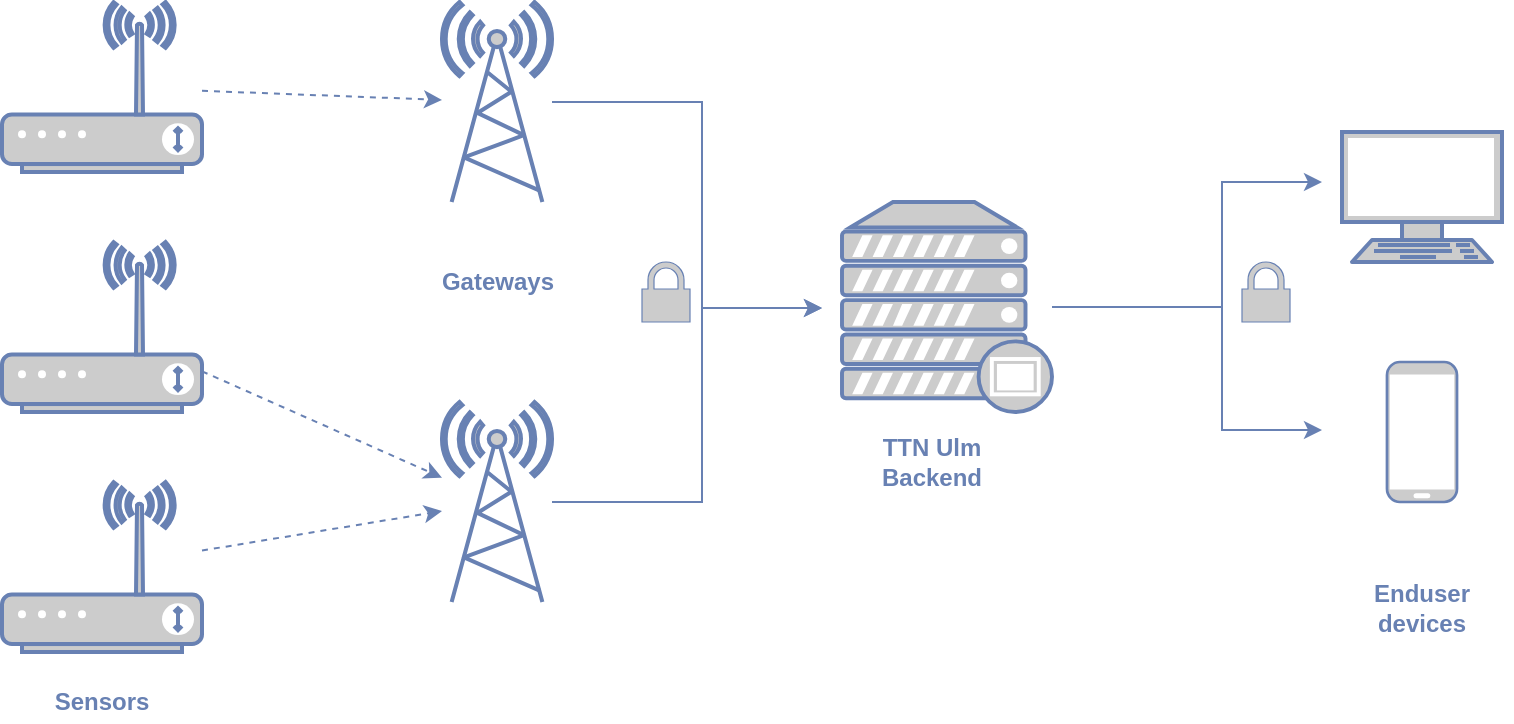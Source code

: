 <mxfile version="13.9.9" type="device"><diagram id="6zVxeu7UNJu7dvwYAVkF" name="Seite-1"><mxGraphModel dx="1185" dy="685" grid="1" gridSize="10" guides="1" tooltips="1" connect="1" arrows="1" fold="1" page="1" pageScale="1" pageWidth="1169" pageHeight="827" math="0" shadow="0"><root><mxCell id="0"/><mxCell id="1" parent="0"/><mxCell id="zO5EaAkZSc92A5e_YCSB-18" style="edgeStyle=orthogonalEdgeStyle;rounded=0;orthogonalLoop=1;jettySize=auto;html=1;strokeColor=#6881B3;" edge="1" parent="1" source="zO5EaAkZSc92A5e_YCSB-1"><mxGeometry relative="1" as="geometry"><mxPoint x="450" y="193" as="targetPoint"/><Array as="points"><mxPoint x="390" y="90"/><mxPoint x="390" y="193"/></Array></mxGeometry></mxCell><mxCell id="zO5EaAkZSc92A5e_YCSB-1" value="" style="fontColor=#0066CC;verticalAlign=top;verticalLabelPosition=bottom;labelPosition=center;align=center;html=1;outlineConnect=0;fillColor=#CCCCCC;strokeColor=#6881B3;gradientColor=none;gradientDirection=north;strokeWidth=2;shape=mxgraph.networks.radio_tower;" vertex="1" parent="1"><mxGeometry x="260" y="40" width="55" height="100" as="geometry"/></mxCell><mxCell id="zO5EaAkZSc92A5e_YCSB-19" style="edgeStyle=orthogonalEdgeStyle;rounded=0;orthogonalLoop=1;jettySize=auto;html=1;strokeColor=#6881B3;" edge="1" parent="1" source="zO5EaAkZSc92A5e_YCSB-5"><mxGeometry relative="1" as="geometry"><mxPoint x="700" y="130" as="targetPoint"/><Array as="points"><mxPoint x="650" y="193"/><mxPoint x="650" y="130"/><mxPoint x="700" y="130"/></Array></mxGeometry></mxCell><mxCell id="zO5EaAkZSc92A5e_YCSB-20" style="edgeStyle=orthogonalEdgeStyle;rounded=0;orthogonalLoop=1;jettySize=auto;html=1;strokeColor=#6881B3;" edge="1" parent="1" source="zO5EaAkZSc92A5e_YCSB-5"><mxGeometry relative="1" as="geometry"><mxPoint x="700" y="254" as="targetPoint"/><Array as="points"><mxPoint x="650" y="193"/><mxPoint x="650" y="254"/></Array></mxGeometry></mxCell><mxCell id="zO5EaAkZSc92A5e_YCSB-5" value="" style="fontColor=#0066CC;verticalAlign=top;verticalLabelPosition=bottom;labelPosition=center;align=center;html=1;outlineConnect=0;fillColor=#CCCCCC;strokeColor=#6881B3;gradientColor=none;gradientDirection=north;strokeWidth=2;shape=mxgraph.networks.proxy_server;" vertex="1" parent="1"><mxGeometry x="460" y="140" width="105" height="105" as="geometry"/></mxCell><mxCell id="zO5EaAkZSc92A5e_YCSB-6" value="" style="fontColor=#0066CC;verticalAlign=top;verticalLabelPosition=bottom;labelPosition=center;align=center;html=1;outlineConnect=0;fillColor=#CCCCCC;strokeColor=#6881B3;gradientColor=none;gradientDirection=north;strokeWidth=2;shape=mxgraph.networks.terminal;" vertex="1" parent="1"><mxGeometry x="710" y="105" width="80" height="65" as="geometry"/></mxCell><mxCell id="zO5EaAkZSc92A5e_YCSB-8" value="" style="fontColor=#0066CC;verticalAlign=top;verticalLabelPosition=bottom;labelPosition=center;align=center;html=1;outlineConnect=0;fillColor=#CCCCCC;strokeColor=#6881B3;gradientColor=none;gradientDirection=north;strokeWidth=2;shape=mxgraph.networks.mobile;" vertex="1" parent="1"><mxGeometry x="732.5" y="220" width="35" height="70" as="geometry"/></mxCell><mxCell id="zO5EaAkZSc92A5e_YCSB-13" style="rounded=0;orthogonalLoop=1;jettySize=auto;html=1;dashed=1;strokeColor=#6881B3;" edge="1" parent="1" source="zO5EaAkZSc92A5e_YCSB-9" target="zO5EaAkZSc92A5e_YCSB-1"><mxGeometry relative="1" as="geometry"/></mxCell><mxCell id="zO5EaAkZSc92A5e_YCSB-9" value="" style="fontColor=#0066CC;verticalAlign=top;verticalLabelPosition=bottom;labelPosition=center;align=center;html=1;outlineConnect=0;fillColor=#CCCCCC;strokeColor=#6881B3;gradientColor=none;gradientDirection=north;strokeWidth=2;shape=mxgraph.networks.wireless_modem;" vertex="1" parent="1"><mxGeometry x="40" y="40" width="100" height="85" as="geometry"/></mxCell><mxCell id="zO5EaAkZSc92A5e_YCSB-15" style="edgeStyle=none;rounded=0;orthogonalLoop=1;jettySize=auto;html=1;dashed=1;strokeColor=#6881B3;" edge="1" parent="1" source="zO5EaAkZSc92A5e_YCSB-10" target="zO5EaAkZSc92A5e_YCSB-12"><mxGeometry relative="1" as="geometry"><mxPoint x="260" y="250" as="targetPoint"/></mxGeometry></mxCell><mxCell id="zO5EaAkZSc92A5e_YCSB-10" value="" style="fontColor=#0066CC;verticalAlign=top;verticalLabelPosition=bottom;labelPosition=center;align=center;html=1;outlineConnect=0;fillColor=#CCCCCC;strokeColor=#6881B3;gradientColor=none;gradientDirection=north;strokeWidth=2;shape=mxgraph.networks.wireless_modem;" vertex="1" parent="1"><mxGeometry x="40" y="160" width="100" height="85" as="geometry"/></mxCell><mxCell id="zO5EaAkZSc92A5e_YCSB-16" style="edgeStyle=none;rounded=0;orthogonalLoop=1;jettySize=auto;html=1;dashed=1;strokeColor=#6881B3;" edge="1" parent="1" source="zO5EaAkZSc92A5e_YCSB-11" target="zO5EaAkZSc92A5e_YCSB-12"><mxGeometry relative="1" as="geometry"><mxPoint x="270" y="270" as="targetPoint"/></mxGeometry></mxCell><mxCell id="zO5EaAkZSc92A5e_YCSB-11" value="" style="fontColor=#0066CC;verticalAlign=top;verticalLabelPosition=bottom;labelPosition=center;align=center;html=1;outlineConnect=0;fillColor=#CCCCCC;strokeColor=#6881B3;gradientColor=none;gradientDirection=north;strokeWidth=2;shape=mxgraph.networks.wireless_modem;" vertex="1" parent="1"><mxGeometry x="40" y="280" width="100" height="85" as="geometry"/></mxCell><mxCell id="zO5EaAkZSc92A5e_YCSB-17" style="edgeStyle=orthogonalEdgeStyle;rounded=0;orthogonalLoop=1;jettySize=auto;html=1;strokeColor=#6881B3;" edge="1" parent="1" source="zO5EaAkZSc92A5e_YCSB-12"><mxGeometry relative="1" as="geometry"><mxPoint x="450" y="193" as="targetPoint"/><Array as="points"><mxPoint x="390" y="290"/><mxPoint x="390" y="193"/></Array></mxGeometry></mxCell><mxCell id="zO5EaAkZSc92A5e_YCSB-12" value="" style="fontColor=#0066CC;verticalAlign=top;verticalLabelPosition=bottom;labelPosition=center;align=center;html=1;outlineConnect=0;fillColor=#CCCCCC;strokeColor=#6881B3;gradientColor=none;gradientDirection=north;strokeWidth=2;shape=mxgraph.networks.radio_tower;" vertex="1" parent="1"><mxGeometry x="260" y="240" width="55" height="100" as="geometry"/></mxCell><mxCell id="zO5EaAkZSc92A5e_YCSB-21" value="Sensors" style="text;html=1;strokeColor=none;fillColor=none;align=center;verticalAlign=middle;whiteSpace=wrap;rounded=0;fontColor=#6881B3;fontStyle=1" vertex="1" parent="1"><mxGeometry x="60" y="380" width="60" height="20" as="geometry"/></mxCell><mxCell id="zO5EaAkZSc92A5e_YCSB-22" value="Gateways" style="text;html=1;strokeColor=none;fillColor=none;align=center;verticalAlign=middle;whiteSpace=wrap;rounded=0;fontColor=#6881B3;fontStyle=1" vertex="1" parent="1"><mxGeometry x="257.5" y="170" width="60" height="20" as="geometry"/></mxCell><mxCell id="zO5EaAkZSc92A5e_YCSB-24" value="TTN Ulm Backend" style="text;html=1;strokeColor=none;fillColor=none;align=center;verticalAlign=middle;whiteSpace=wrap;rounded=0;fontColor=#6881B3;fontStyle=1" vertex="1" parent="1"><mxGeometry x="460" y="250" width="90" height="40" as="geometry"/></mxCell><mxCell id="zO5EaAkZSc92A5e_YCSB-25" value="Enduser devices" style="text;html=1;strokeColor=none;fillColor=none;align=center;verticalAlign=middle;whiteSpace=wrap;rounded=0;fontColor=#6881B3;fontStyle=1" vertex="1" parent="1"><mxGeometry x="705" y="320" width="90" height="45" as="geometry"/></mxCell><mxCell id="zO5EaAkZSc92A5e_YCSB-26" value="" style="fontColor=#0066CC;verticalAlign=top;verticalLabelPosition=bottom;labelPosition=center;align=center;html=1;outlineConnect=0;fillColor=#CCCCCC;strokeColor=#6881B3;gradientColor=none;gradientDirection=north;strokeWidth=2;shape=mxgraph.networks.secured;" vertex="1" parent="1"><mxGeometry x="360" y="170" width="24" height="30" as="geometry"/></mxCell><mxCell id="zO5EaAkZSc92A5e_YCSB-27" value="" style="fontColor=#0066CC;verticalAlign=top;verticalLabelPosition=bottom;labelPosition=center;align=center;html=1;outlineConnect=0;fillColor=#CCCCCC;strokeColor=#6881B3;gradientColor=none;gradientDirection=north;strokeWidth=2;shape=mxgraph.networks.secured;" vertex="1" parent="1"><mxGeometry x="660" y="170" width="24" height="30" as="geometry"/></mxCell></root></mxGraphModel></diagram></mxfile>